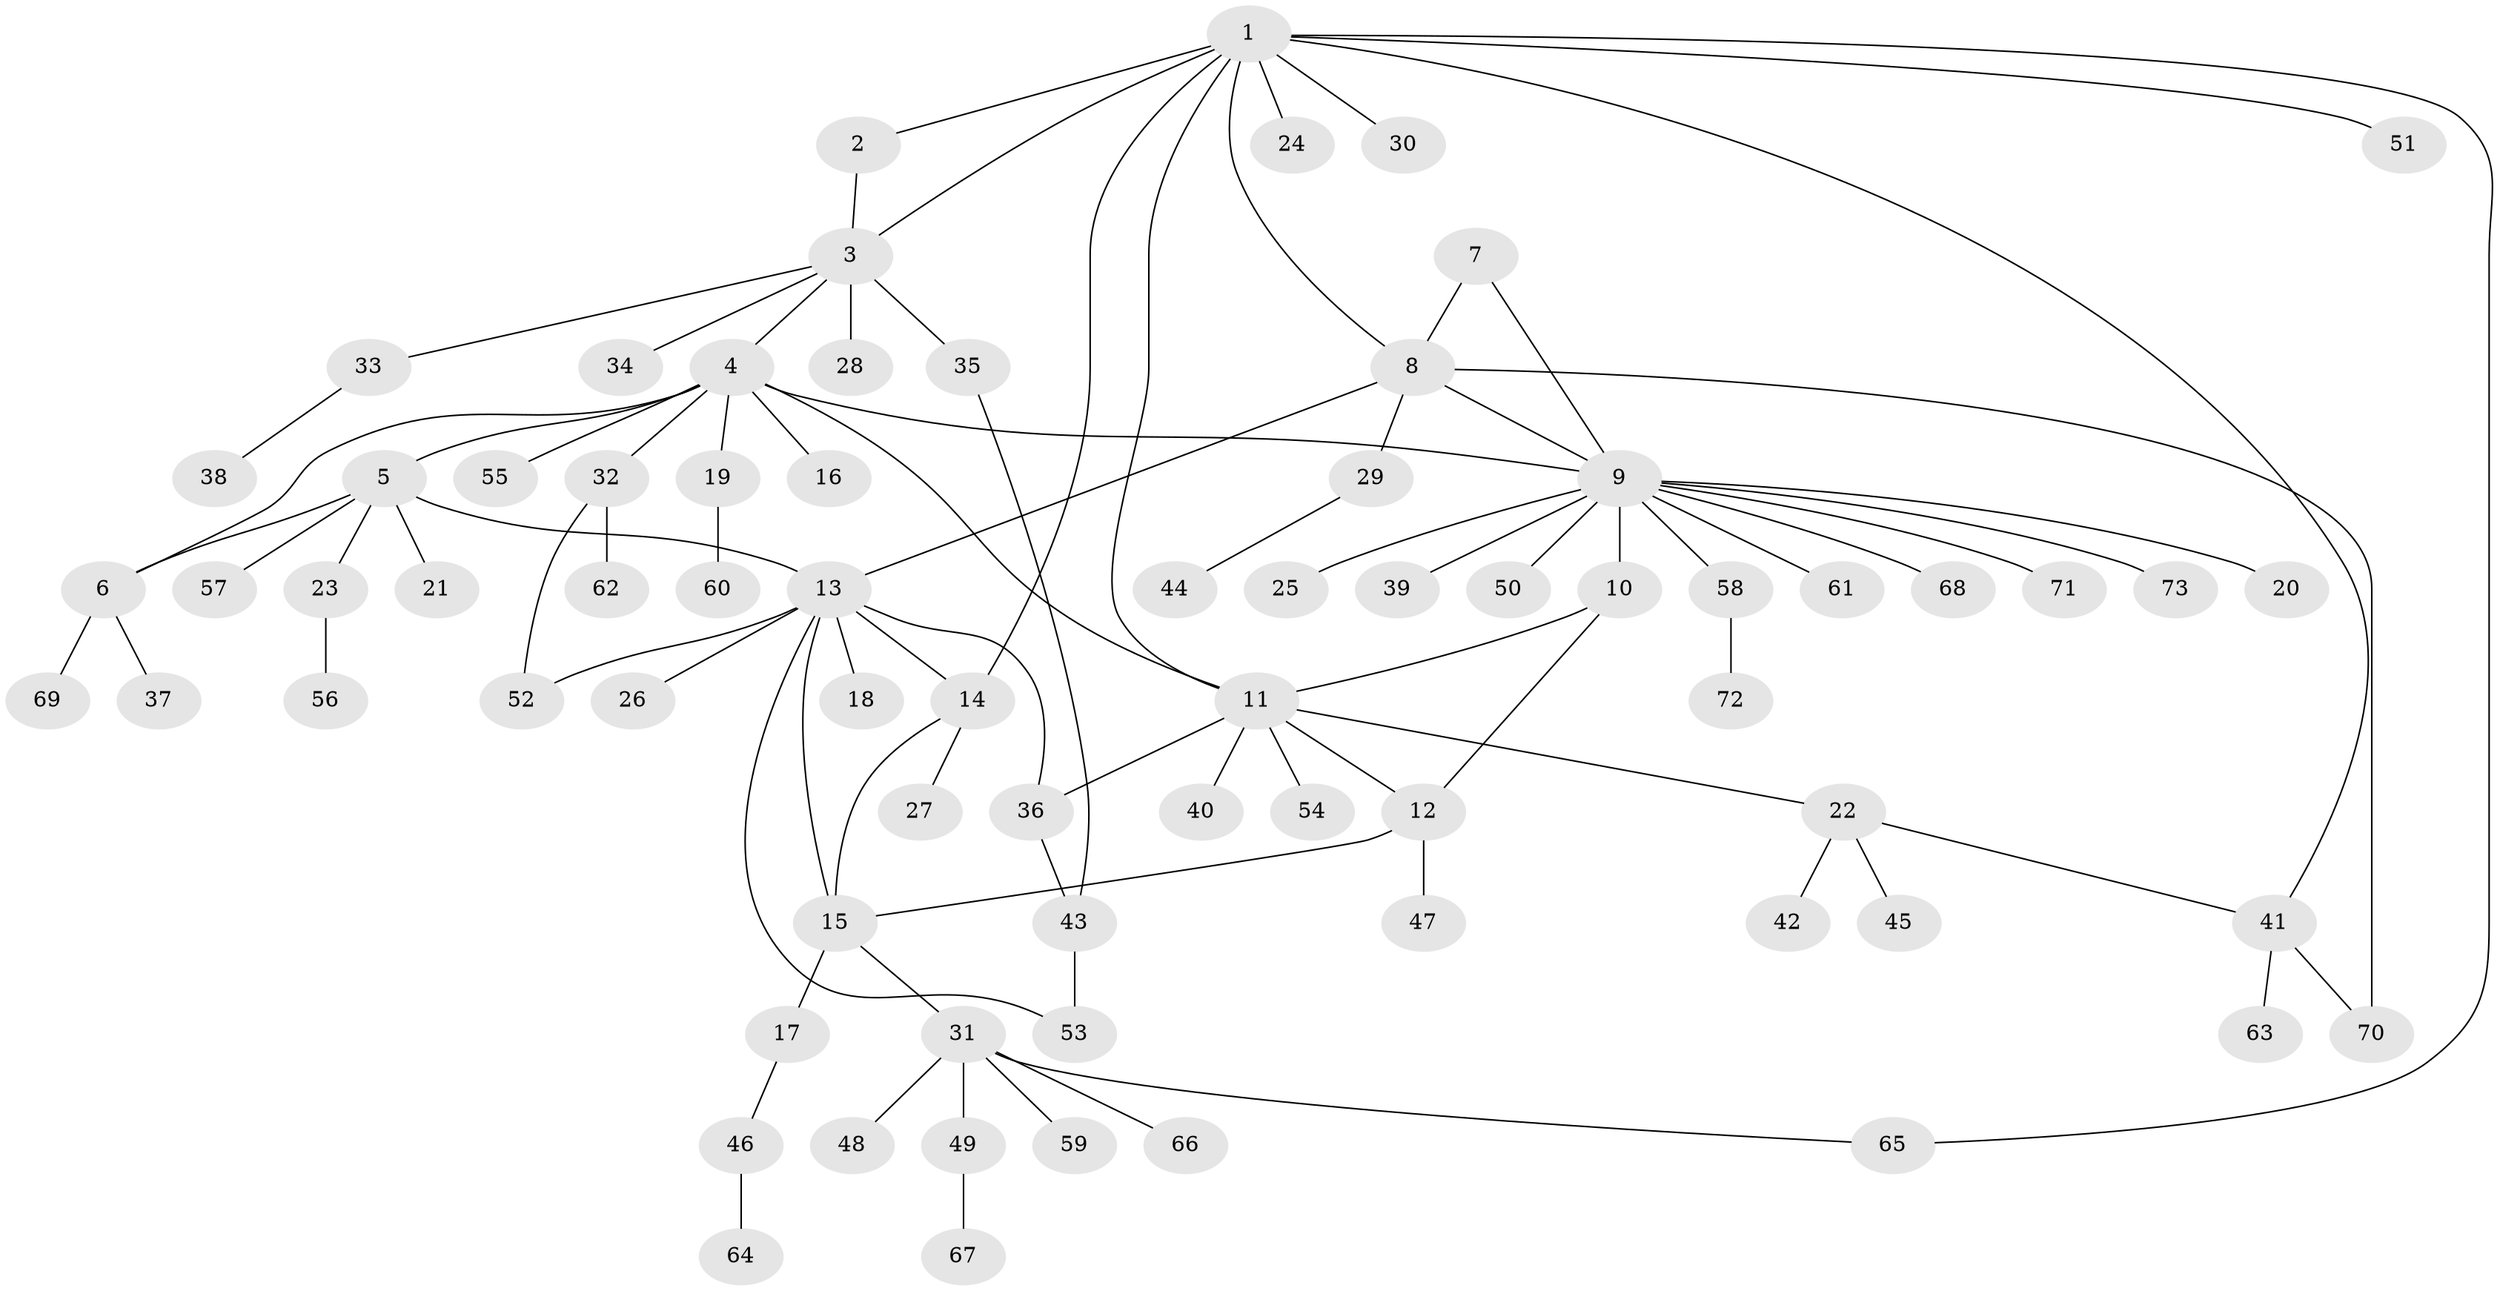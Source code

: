 // coarse degree distribution, {4: 0.13043478260869565, 1: 0.43478260869565216, 6: 0.17391304347826086, 2: 0.08695652173913043, 3: 0.13043478260869565, 9: 0.043478260869565216}
// Generated by graph-tools (version 1.1) at 2025/37/03/04/25 23:37:47]
// undirected, 73 vertices, 90 edges
graph export_dot {
  node [color=gray90,style=filled];
  1;
  2;
  3;
  4;
  5;
  6;
  7;
  8;
  9;
  10;
  11;
  12;
  13;
  14;
  15;
  16;
  17;
  18;
  19;
  20;
  21;
  22;
  23;
  24;
  25;
  26;
  27;
  28;
  29;
  30;
  31;
  32;
  33;
  34;
  35;
  36;
  37;
  38;
  39;
  40;
  41;
  42;
  43;
  44;
  45;
  46;
  47;
  48;
  49;
  50;
  51;
  52;
  53;
  54;
  55;
  56;
  57;
  58;
  59;
  60;
  61;
  62;
  63;
  64;
  65;
  66;
  67;
  68;
  69;
  70;
  71;
  72;
  73;
  1 -- 2;
  1 -- 3;
  1 -- 8;
  1 -- 11;
  1 -- 14;
  1 -- 24;
  1 -- 30;
  1 -- 41;
  1 -- 51;
  1 -- 65;
  2 -- 3;
  3 -- 4;
  3 -- 28;
  3 -- 33;
  3 -- 34;
  3 -- 35;
  4 -- 5;
  4 -- 6;
  4 -- 9;
  4 -- 11;
  4 -- 16;
  4 -- 19;
  4 -- 32;
  4 -- 55;
  5 -- 6;
  5 -- 13;
  5 -- 21;
  5 -- 23;
  5 -- 57;
  6 -- 37;
  6 -- 69;
  7 -- 8;
  7 -- 9;
  8 -- 9;
  8 -- 13;
  8 -- 29;
  8 -- 70;
  9 -- 10;
  9 -- 20;
  9 -- 25;
  9 -- 39;
  9 -- 50;
  9 -- 58;
  9 -- 61;
  9 -- 68;
  9 -- 71;
  9 -- 73;
  10 -- 11;
  10 -- 12;
  11 -- 12;
  11 -- 22;
  11 -- 36;
  11 -- 40;
  11 -- 54;
  12 -- 15;
  12 -- 47;
  13 -- 14;
  13 -- 15;
  13 -- 18;
  13 -- 26;
  13 -- 36;
  13 -- 52;
  13 -- 53;
  14 -- 15;
  14 -- 27;
  15 -- 17;
  15 -- 31;
  17 -- 46;
  19 -- 60;
  22 -- 41;
  22 -- 42;
  22 -- 45;
  23 -- 56;
  29 -- 44;
  31 -- 48;
  31 -- 49;
  31 -- 59;
  31 -- 65;
  31 -- 66;
  32 -- 52;
  32 -- 62;
  33 -- 38;
  35 -- 43;
  36 -- 43;
  41 -- 63;
  41 -- 70;
  43 -- 53;
  46 -- 64;
  49 -- 67;
  58 -- 72;
}
